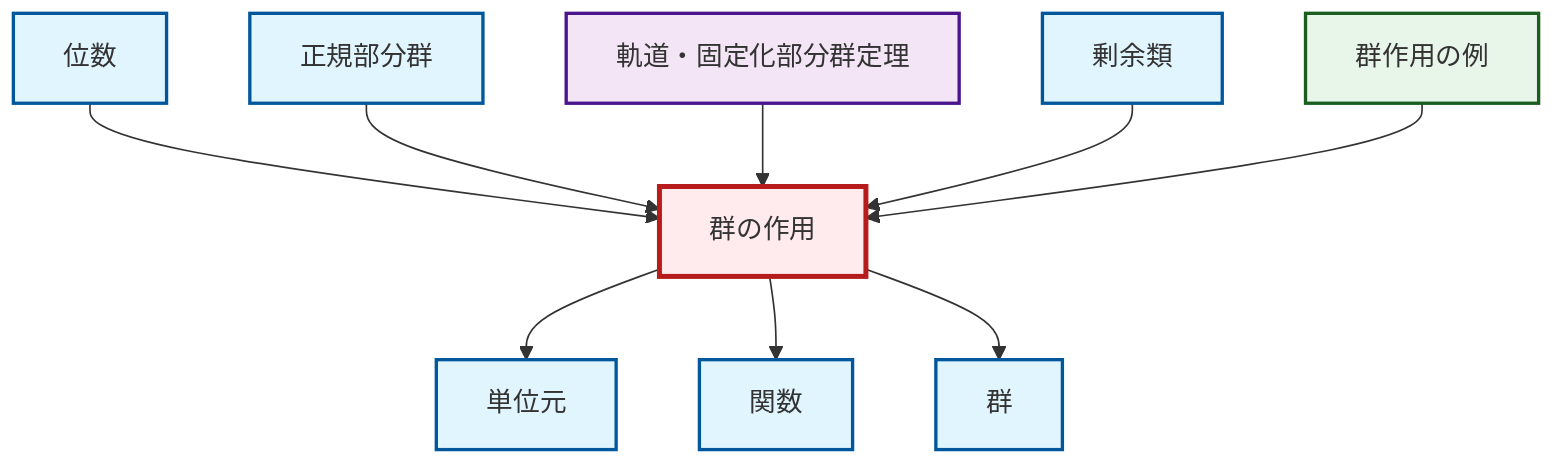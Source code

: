 graph TD
    classDef definition fill:#e1f5fe,stroke:#01579b,stroke-width:2px
    classDef theorem fill:#f3e5f5,stroke:#4a148c,stroke-width:2px
    classDef axiom fill:#fff3e0,stroke:#e65100,stroke-width:2px
    classDef example fill:#e8f5e9,stroke:#1b5e20,stroke-width:2px
    classDef current fill:#ffebee,stroke:#b71c1c,stroke-width:3px
    def-order["位数"]:::definition
    def-group["群"]:::definition
    def-identity-element["単位元"]:::definition
    def-normal-subgroup["正規部分群"]:::definition
    def-function["関数"]:::definition
    thm-orbit-stabilizer["軌道・固定化部分群定理"]:::theorem
    def-coset["剰余類"]:::definition
    def-group-action["群の作用"]:::definition
    ex-group-action-examples["群作用の例"]:::example
    def-order --> def-group-action
    def-group-action --> def-identity-element
    def-group-action --> def-function
    def-group-action --> def-group
    def-normal-subgroup --> def-group-action
    thm-orbit-stabilizer --> def-group-action
    def-coset --> def-group-action
    ex-group-action-examples --> def-group-action
    class def-group-action current